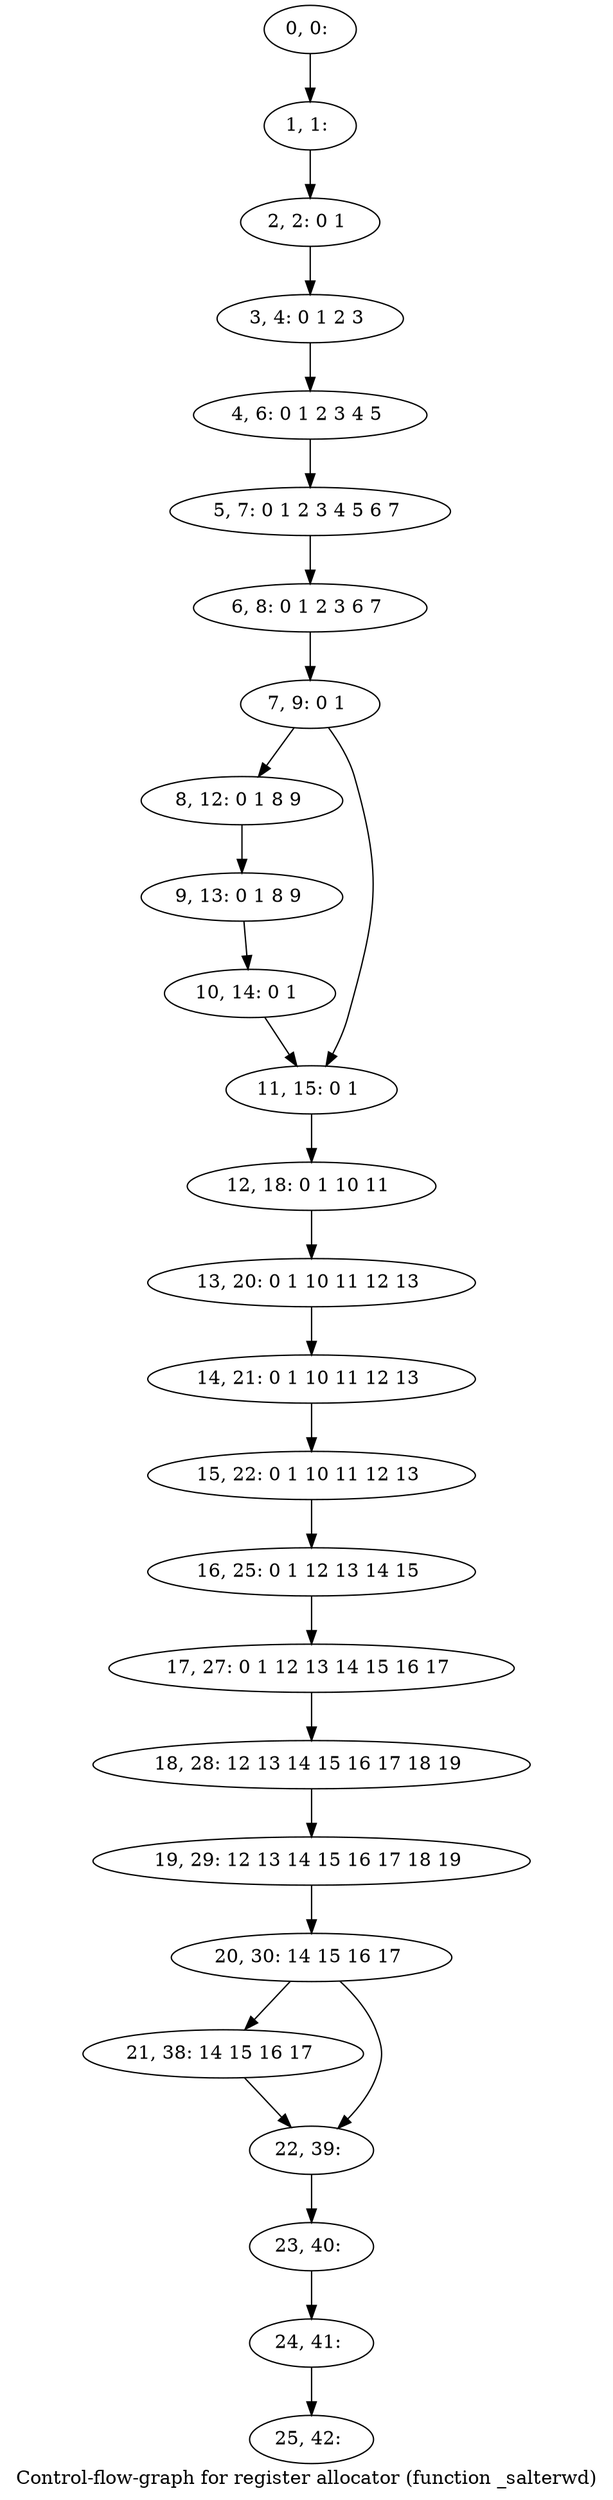 digraph G {
graph [label="Control-flow-graph for register allocator (function _salterwd)"]
0[label="0, 0: "];
1[label="1, 1: "];
2[label="2, 2: 0 1 "];
3[label="3, 4: 0 1 2 3 "];
4[label="4, 6: 0 1 2 3 4 5 "];
5[label="5, 7: 0 1 2 3 4 5 6 7 "];
6[label="6, 8: 0 1 2 3 6 7 "];
7[label="7, 9: 0 1 "];
8[label="8, 12: 0 1 8 9 "];
9[label="9, 13: 0 1 8 9 "];
10[label="10, 14: 0 1 "];
11[label="11, 15: 0 1 "];
12[label="12, 18: 0 1 10 11 "];
13[label="13, 20: 0 1 10 11 12 13 "];
14[label="14, 21: 0 1 10 11 12 13 "];
15[label="15, 22: 0 1 10 11 12 13 "];
16[label="16, 25: 0 1 12 13 14 15 "];
17[label="17, 27: 0 1 12 13 14 15 16 17 "];
18[label="18, 28: 12 13 14 15 16 17 18 19 "];
19[label="19, 29: 12 13 14 15 16 17 18 19 "];
20[label="20, 30: 14 15 16 17 "];
21[label="21, 38: 14 15 16 17 "];
22[label="22, 39: "];
23[label="23, 40: "];
24[label="24, 41: "];
25[label="25, 42: "];
0->1 ;
1->2 ;
2->3 ;
3->4 ;
4->5 ;
5->6 ;
6->7 ;
7->8 ;
7->11 ;
8->9 ;
9->10 ;
10->11 ;
11->12 ;
12->13 ;
13->14 ;
14->15 ;
15->16 ;
16->17 ;
17->18 ;
18->19 ;
19->20 ;
20->21 ;
20->22 ;
21->22 ;
22->23 ;
23->24 ;
24->25 ;
}
